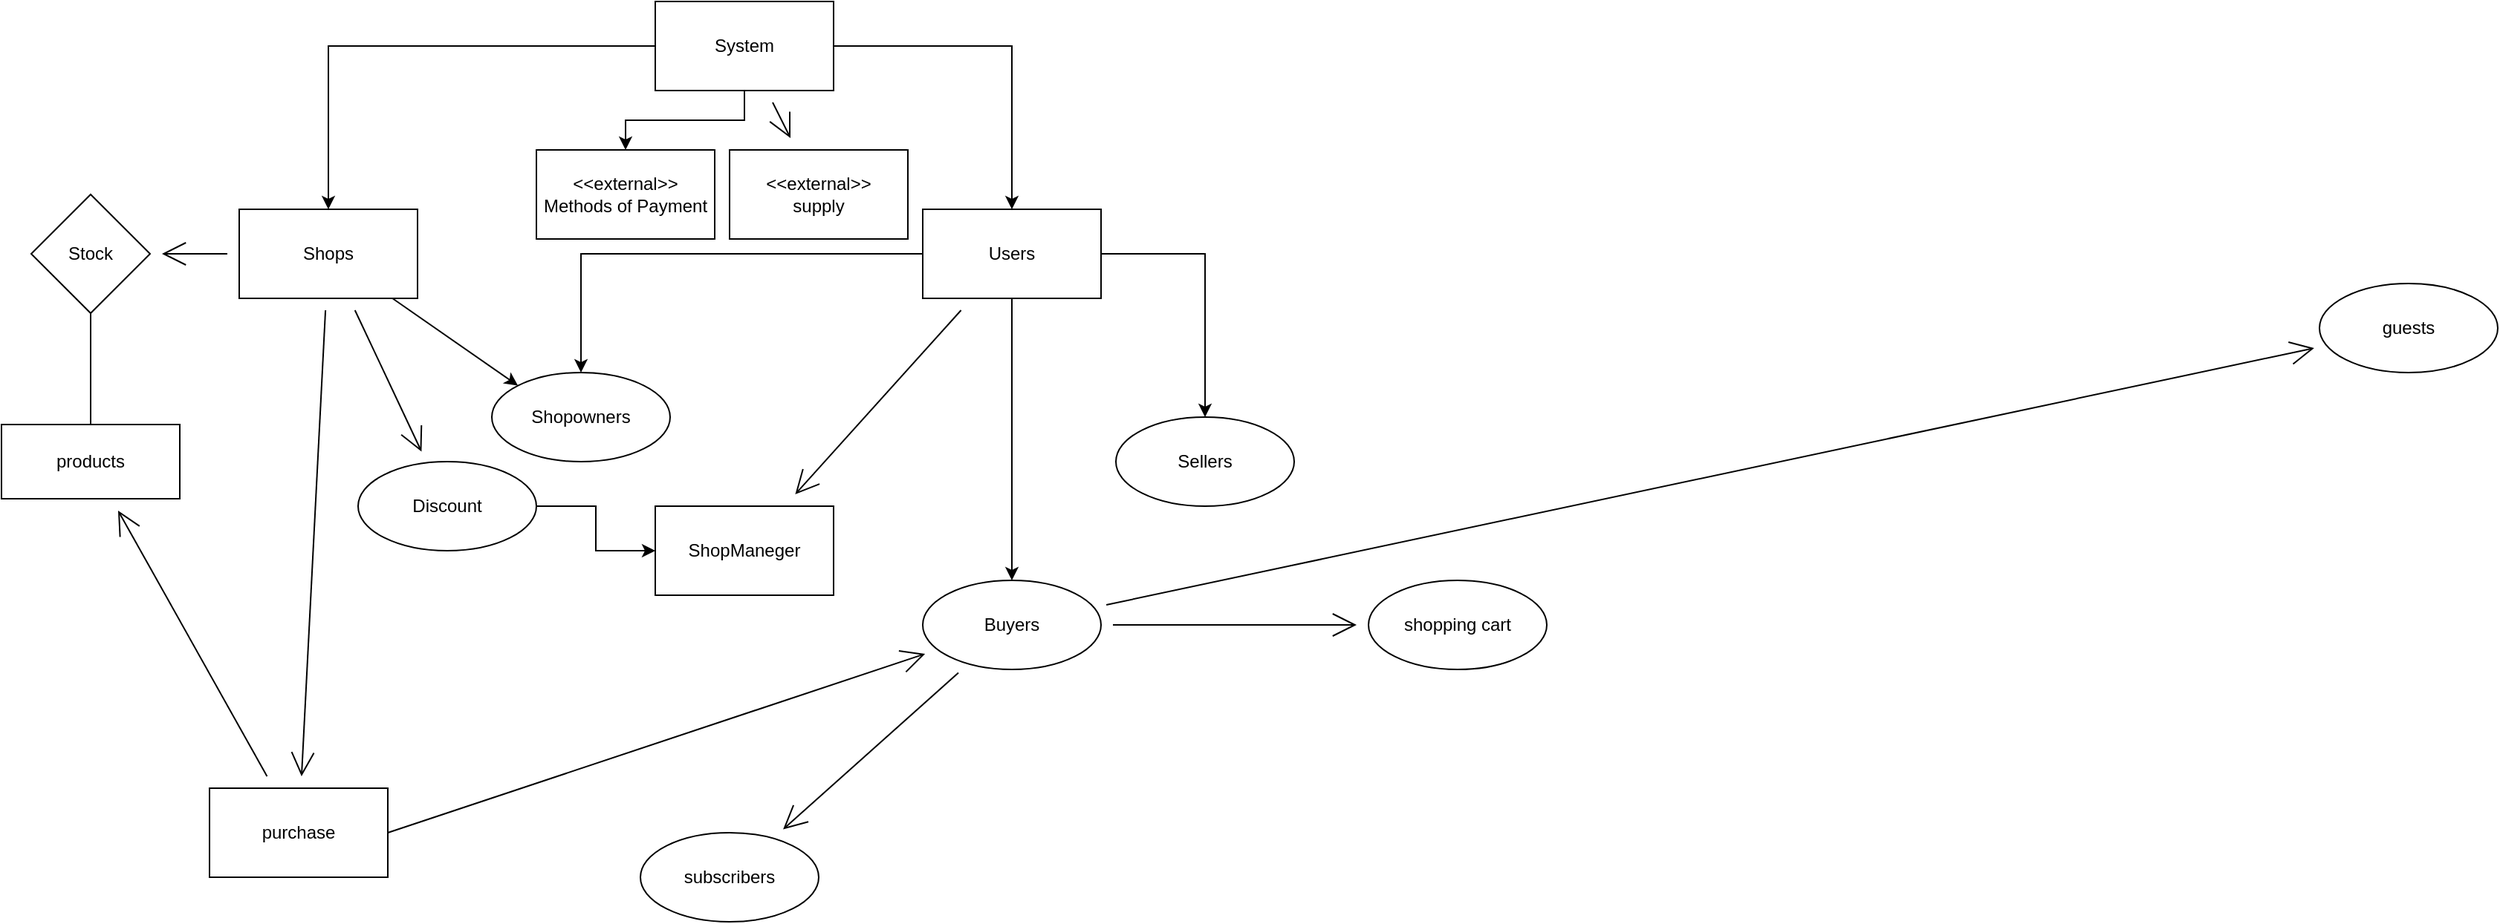 <mxfile version="17.2.3" type="device" pages="5"><diagram id="_4SPFzNPDX0TIXX5isuF" name="Page-1"><mxGraphModel dx="1038" dy="579" grid="1" gridSize="10" guides="1" tooltips="1" connect="1" arrows="1" fold="1" page="1" pageScale="1" pageWidth="827" pageHeight="1169" math="0" shadow="0"><root><mxCell id="0"/><mxCell id="1" parent="0"/><mxCell id="Aw0AE50W-orgIJooTpfc-3" value="" style="edgeStyle=orthogonalEdgeStyle;rounded=0;orthogonalLoop=1;jettySize=auto;html=1;" parent="1" source="Aw0AE50W-orgIJooTpfc-1" target="Aw0AE50W-orgIJooTpfc-2" edge="1"><mxGeometry relative="1" as="geometry"/></mxCell><mxCell id="Aw0AE50W-orgIJooTpfc-11" value="" style="edgeStyle=orthogonalEdgeStyle;rounded=0;orthogonalLoop=1;jettySize=auto;html=1;" parent="1" source="Aw0AE50W-orgIJooTpfc-1" target="Aw0AE50W-orgIJooTpfc-10" edge="1"><mxGeometry relative="1" as="geometry"/></mxCell><mxCell id="Aw0AE50W-orgIJooTpfc-17" value="" style="edgeStyle=orthogonalEdgeStyle;rounded=0;orthogonalLoop=1;jettySize=auto;html=1;" parent="1" source="Aw0AE50W-orgIJooTpfc-1" target="Aw0AE50W-orgIJooTpfc-16" edge="1"><mxGeometry relative="1" as="geometry"/></mxCell><mxCell id="_aKDCKlhorlJBWaWBYTe-18" value="" style="edgeStyle=none;curved=1;rounded=0;orthogonalLoop=1;jettySize=auto;html=1;endArrow=open;startSize=14;endSize=14;sourcePerimeterSpacing=8;targetPerimeterSpacing=8;" parent="1" source="Aw0AE50W-orgIJooTpfc-1" target="_aKDCKlhorlJBWaWBYTe-17" edge="1"><mxGeometry relative="1" as="geometry"/></mxCell><mxCell id="Aw0AE50W-orgIJooTpfc-1" value="System" style="rounded=0;whiteSpace=wrap;html=1;" parent="1" vertex="1"><mxGeometry x="480" y="400" width="120" height="60" as="geometry"/></mxCell><mxCell id="Aw0AE50W-orgIJooTpfc-5" value="" style="edgeStyle=orthogonalEdgeStyle;rounded=0;orthogonalLoop=1;jettySize=auto;html=1;" parent="1" source="Aw0AE50W-orgIJooTpfc-2" target="Aw0AE50W-orgIJooTpfc-4" edge="1"><mxGeometry relative="1" as="geometry"/></mxCell><mxCell id="Aw0AE50W-orgIJooTpfc-7" value="" style="edgeStyle=orthogonalEdgeStyle;rounded=0;orthogonalLoop=1;jettySize=auto;html=1;" parent="1" source="Aw0AE50W-orgIJooTpfc-2" target="Aw0AE50W-orgIJooTpfc-6" edge="1"><mxGeometry relative="1" as="geometry"/></mxCell><mxCell id="Aw0AE50W-orgIJooTpfc-9" value="" style="edgeStyle=orthogonalEdgeStyle;rounded=0;orthogonalLoop=1;jettySize=auto;html=1;" parent="1" source="Aw0AE50W-orgIJooTpfc-2" target="Aw0AE50W-orgIJooTpfc-8" edge="1"><mxGeometry relative="1" as="geometry"/></mxCell><mxCell id="_aKDCKlhorlJBWaWBYTe-6" value="" style="edgeStyle=none;curved=1;rounded=0;orthogonalLoop=1;jettySize=auto;html=1;endArrow=open;startSize=14;endSize=14;sourcePerimeterSpacing=8;targetPerimeterSpacing=8;" parent="1" source="Aw0AE50W-orgIJooTpfc-2" target="_aKDCKlhorlJBWaWBYTe-5" edge="1"><mxGeometry relative="1" as="geometry"/></mxCell><mxCell id="Aw0AE50W-orgIJooTpfc-2" value="Users" style="rounded=0;whiteSpace=wrap;html=1;" parent="1" vertex="1"><mxGeometry x="660" y="540" width="120" height="60" as="geometry"/></mxCell><mxCell id="Aw0AE50W-orgIJooTpfc-4" value="Shopowners" style="ellipse;whiteSpace=wrap;html=1;rounded=0;" parent="1" vertex="1"><mxGeometry x="370" y="650" width="120" height="60" as="geometry"/></mxCell><mxCell id="_aKDCKlhorlJBWaWBYTe-2" value="" style="edgeStyle=none;curved=1;rounded=0;orthogonalLoop=1;jettySize=auto;html=1;endArrow=open;startSize=14;endSize=14;sourcePerimeterSpacing=8;targetPerimeterSpacing=8;" parent="1" source="Aw0AE50W-orgIJooTpfc-6" target="_aKDCKlhorlJBWaWBYTe-1" edge="1"><mxGeometry relative="1" as="geometry"/></mxCell><mxCell id="_aKDCKlhorlJBWaWBYTe-4" value="" style="edgeStyle=none;curved=1;rounded=0;orthogonalLoop=1;jettySize=auto;html=1;endArrow=open;startSize=14;endSize=14;sourcePerimeterSpacing=8;targetPerimeterSpacing=8;" parent="1" source="Aw0AE50W-orgIJooTpfc-6" target="_aKDCKlhorlJBWaWBYTe-3" edge="1"><mxGeometry relative="1" as="geometry"/></mxCell><mxCell id="_aKDCKlhorlJBWaWBYTe-11" value="" style="edgeStyle=none;curved=1;rounded=0;orthogonalLoop=1;jettySize=auto;html=1;endArrow=open;startSize=14;endSize=14;sourcePerimeterSpacing=8;targetPerimeterSpacing=8;" parent="1" source="Aw0AE50W-orgIJooTpfc-6" target="_aKDCKlhorlJBWaWBYTe-10" edge="1"><mxGeometry relative="1" as="geometry"/></mxCell><mxCell id="Aw0AE50W-orgIJooTpfc-6" value="Buyers" style="ellipse;whiteSpace=wrap;html=1;rounded=0;" parent="1" vertex="1"><mxGeometry x="660" y="790" width="120" height="60" as="geometry"/></mxCell><mxCell id="Aw0AE50W-orgIJooTpfc-8" value="Sellers" style="ellipse;whiteSpace=wrap;html=1;rounded=0;" parent="1" vertex="1"><mxGeometry x="790" y="680" width="120" height="60" as="geometry"/></mxCell><mxCell id="_aKDCKlhorlJBWaWBYTe-9" value="" style="edgeStyle=none;curved=1;rounded=0;orthogonalLoop=1;jettySize=auto;html=1;endArrow=open;startSize=14;endSize=14;sourcePerimeterSpacing=8;targetPerimeterSpacing=8;" parent="1" source="Aw0AE50W-orgIJooTpfc-10" target="_aKDCKlhorlJBWaWBYTe-8" edge="1"><mxGeometry relative="1" as="geometry"/></mxCell><mxCell id="_aKDCKlhorlJBWaWBYTe-12" value="" style="edgeStyle=none;curved=1;rounded=0;orthogonalLoop=1;jettySize=auto;html=1;endArrow=open;startSize=14;endSize=14;sourcePerimeterSpacing=8;targetPerimeterSpacing=8;" parent="1" source="Aw0AE50W-orgIJooTpfc-10" target="Aw0AE50W-orgIJooTpfc-19" edge="1"><mxGeometry relative="1" as="geometry"/></mxCell><mxCell id="_aKDCKlhorlJBWaWBYTe-14" value="" style="edgeStyle=none;curved=1;rounded=0;orthogonalLoop=1;jettySize=auto;html=1;endArrow=open;startSize=14;endSize=14;sourcePerimeterSpacing=8;targetPerimeterSpacing=8;" parent="1" source="Aw0AE50W-orgIJooTpfc-10" target="_aKDCKlhorlJBWaWBYTe-13" edge="1"><mxGeometry relative="1" as="geometry"/></mxCell><mxCell id="Aw0AE50W-orgIJooTpfc-10" value="Shops" style="rounded=0;whiteSpace=wrap;html=1;" parent="1" vertex="1"><mxGeometry x="200" y="540" width="120" height="60" as="geometry"/></mxCell><mxCell id="Aw0AE50W-orgIJooTpfc-13" value="" style="endArrow=classic;html=1;rounded=0;entryX=0;entryY=0;entryDx=0;entryDy=0;" parent="1" source="Aw0AE50W-orgIJooTpfc-10" target="Aw0AE50W-orgIJooTpfc-4" edge="1"><mxGeometry width="50" height="50" relative="1" as="geometry"><mxPoint x="490" y="360" as="sourcePoint"/><mxPoint x="540" y="310" as="targetPoint"/></mxGeometry></mxCell><mxCell id="Aw0AE50W-orgIJooTpfc-16" value="&amp;lt;&amp;lt;external&amp;gt;&amp;gt;&lt;br&gt;Methods of Payment" style="rounded=0;whiteSpace=wrap;html=1;" parent="1" vertex="1"><mxGeometry x="400" y="500" width="120" height="60" as="geometry"/></mxCell><mxCell id="Aw0AE50W-orgIJooTpfc-14" value="products" style="whiteSpace=wrap;html=1;rounded=0;" parent="1" vertex="1"><mxGeometry x="40" y="685" width="120" height="50" as="geometry"/></mxCell><mxCell id="Aw0AE50W-orgIJooTpfc-18" value="" style="edgeStyle=orthogonalEdgeStyle;rounded=0;orthogonalLoop=1;jettySize=auto;html=1;endArrow=none;" parent="1" source="_aKDCKlhorlJBWaWBYTe-8" target="Aw0AE50W-orgIJooTpfc-14" edge="1"><mxGeometry relative="1" as="geometry"><mxPoint x="200" y="570" as="sourcePoint"/><mxPoint x="133.6" y="660" as="targetPoint"/></mxGeometry></mxCell><mxCell id="VB3bYz7k53KrccI1i5VZ-1" value="" style="edgeStyle=orthogonalEdgeStyle;rounded=0;orthogonalLoop=1;jettySize=auto;html=1;" edge="1" parent="1" source="Aw0AE50W-orgIJooTpfc-19" target="_aKDCKlhorlJBWaWBYTe-5"><mxGeometry relative="1" as="geometry"/></mxCell><mxCell id="Aw0AE50W-orgIJooTpfc-19" value="Discount" style="ellipse;whiteSpace=wrap;html=1;rounded=0;" parent="1" vertex="1"><mxGeometry x="280" y="710" width="120" height="60" as="geometry"/></mxCell><mxCell id="_aKDCKlhorlJBWaWBYTe-1" value="subscribers" style="ellipse;whiteSpace=wrap;html=1;rounded=0;hachureGap=4;" parent="1" vertex="1"><mxGeometry x="470" y="960" width="120" height="60" as="geometry"/></mxCell><mxCell id="_aKDCKlhorlJBWaWBYTe-3" value="guests" style="ellipse;whiteSpace=wrap;html=1;rounded=0;hachureGap=4;" parent="1" vertex="1"><mxGeometry x="1600" y="590" width="120" height="60" as="geometry"/></mxCell><mxCell id="_aKDCKlhorlJBWaWBYTe-5" value="ShopManeger" style="rounded=0;whiteSpace=wrap;html=1;hachureGap=4;" parent="1" vertex="1"><mxGeometry x="480" y="740" width="120" height="60" as="geometry"/></mxCell><mxCell id="_aKDCKlhorlJBWaWBYTe-8" value="Stock" style="rhombus;whiteSpace=wrap;html=1;hachureGap=4;" parent="1" vertex="1"><mxGeometry x="60" y="530" width="80" height="80" as="geometry"/></mxCell><mxCell id="_aKDCKlhorlJBWaWBYTe-10" value="shopping cart" style="ellipse;whiteSpace=wrap;html=1;rounded=0;hachureGap=4;" parent="1" vertex="1"><mxGeometry x="960" y="790" width="120" height="60" as="geometry"/></mxCell><mxCell id="_aKDCKlhorlJBWaWBYTe-13" value="&lt;div&gt;purchase&lt;/div&gt;" style="rounded=0;whiteSpace=wrap;html=1;hachureGap=4;" parent="1" vertex="1"><mxGeometry x="180" y="930" width="120" height="60" as="geometry"/></mxCell><mxCell id="_aKDCKlhorlJBWaWBYTe-15" value="" style="edgeStyle=none;orthogonalLoop=1;jettySize=auto;html=1;rounded=0;endArrow=open;startSize=14;endSize=14;sourcePerimeterSpacing=8;targetPerimeterSpacing=8;curved=1;exitX=1;exitY=0.5;exitDx=0;exitDy=0;" parent="1" source="_aKDCKlhorlJBWaWBYTe-13" target="Aw0AE50W-orgIJooTpfc-6" edge="1"><mxGeometry width="120" relative="1" as="geometry"><mxPoint x="460" y="660" as="sourcePoint"/><mxPoint x="580" y="660" as="targetPoint"/><Array as="points"/></mxGeometry></mxCell><mxCell id="_aKDCKlhorlJBWaWBYTe-16" value="" style="edgeStyle=none;orthogonalLoop=1;jettySize=auto;html=1;rounded=0;endArrow=open;startSize=14;endSize=14;sourcePerimeterSpacing=8;targetPerimeterSpacing=8;curved=1;" parent="1" source="_aKDCKlhorlJBWaWBYTe-13" target="Aw0AE50W-orgIJooTpfc-14" edge="1"><mxGeometry width="120" relative="1" as="geometry"><mxPoint x="460" y="660" as="sourcePoint"/><mxPoint x="580" y="660" as="targetPoint"/><Array as="points"/></mxGeometry></mxCell><mxCell id="_aKDCKlhorlJBWaWBYTe-17" value="&amp;lt;&amp;lt;external&amp;gt;&amp;gt;&lt;br&gt;supply" style="whiteSpace=wrap;html=1;hachureGap=4;" parent="1" vertex="1"><mxGeometry x="530" y="500" width="120" height="60" as="geometry"/></mxCell></root></mxGraphModel></diagram><diagram id="Wof2DnWN4hJCFkAimdQg" name="ClassDiagram"><mxGraphModel dx="1888" dy="579" grid="1" gridSize="10" guides="1" tooltips="1" connect="1" arrows="1" fold="1" page="1" pageScale="1" pageWidth="850" pageHeight="1100" math="0" shadow="0"><root><mxCell id="0"/><mxCell id="1" parent="0"/><mxCell id="Eky-pcxUhRWaiAZwhfAL-1" value="" style="edgeStyle=orthogonalEdgeStyle;rounded=0;orthogonalLoop=1;jettySize=auto;html=1;entryX=0;entryY=0.5;entryDx=0;entryDy=0;exitX=1;exitY=0.5;exitDx=0;exitDy=0;" edge="1" parent="1" source="Eky-pcxUhRWaiAZwhfAL-2" target="Eky-pcxUhRWaiAZwhfAL-3"><mxGeometry relative="1" as="geometry"><Array as="points"><mxPoint x="543" y="110"/><mxPoint x="543" y="110"/></Array></mxGeometry></mxCell><mxCell id="Eky-pcxUhRWaiAZwhfAL-2" value="ExternalConnector&lt;br&gt;&amp;lt;&amp;lt;singleton&amp;gt;&amp;gt;" style="rounded=0;whiteSpace=wrap;html=1;" vertex="1" parent="1"><mxGeometry x="460" y="80" width="120" height="60" as="geometry"/></mxCell><mxCell id="Eky-pcxUhRWaiAZwhfAL-3" value="&amp;lt;&amp;lt;external&amp;gt;&amp;gt;&lt;br&gt;Methods of Payment" style="rounded=0;whiteSpace=wrap;html=1;" vertex="1" parent="1"><mxGeometry x="723" y="80" width="120" height="60" as="geometry"/></mxCell><mxCell id="Eky-pcxUhRWaiAZwhfAL-4" value="&amp;lt;&amp;lt;external&amp;gt;&amp;gt;&lt;br&gt;supply" style="whiteSpace=wrap;html=1;hachureGap=4;" vertex="1" parent="1"><mxGeometry x="723" y="10" width="120" height="60" as="geometry"/></mxCell><mxCell id="Eky-pcxUhRWaiAZwhfAL-6" value="" style="edgeStyle=orthogonalEdgeStyle;rounded=0;orthogonalLoop=1;jettySize=auto;html=1;exitX=1;exitY=0.5;exitDx=0;exitDy=0;entryX=0;entryY=0.5;entryDx=0;entryDy=0;" edge="1" parent="1" source="Eky-pcxUhRWaiAZwhfAL-2" target="Eky-pcxUhRWaiAZwhfAL-4"><mxGeometry relative="1" as="geometry"><mxPoint x="443" y="260" as="sourcePoint"/><mxPoint x="363" y="300" as="targetPoint"/></mxGeometry></mxCell><mxCell id="fY-6HyF-fq5NWKHX7iJ5-6" style="edgeStyle=orthogonalEdgeStyle;rounded=0;orthogonalLoop=1;jettySize=auto;html=1;entryX=0.5;entryY=0;entryDx=0;entryDy=0;" edge="1" parent="1" source="fY-6HyF-fq5NWKHX7iJ5-1" target="fY-6HyF-fq5NWKHX7iJ5-4"><mxGeometry relative="1" as="geometry"/></mxCell><mxCell id="fY-6HyF-fq5NWKHX7iJ5-7" style="edgeStyle=orthogonalEdgeStyle;rounded=0;orthogonalLoop=1;jettySize=auto;html=1;entryX=0.5;entryY=0;entryDx=0;entryDy=0;" edge="1" parent="1" source="fY-6HyF-fq5NWKHX7iJ5-1" target="fY-6HyF-fq5NWKHX7iJ5-3"><mxGeometry relative="1" as="geometry"/></mxCell><mxCell id="fY-6HyF-fq5NWKHX7iJ5-1" value="Users" style="rounded=0;whiteSpace=wrap;html=1;" vertex="1" parent="1"><mxGeometry x="133" y="100" width="120" height="60" as="geometry"/></mxCell><mxCell id="fY-6HyF-fq5NWKHX7iJ5-3" value="Visitor" style="rounded=0;whiteSpace=wrap;html=1;" vertex="1" parent="1"><mxGeometry x="23" y="280" width="120" height="60" as="geometry"/></mxCell><mxCell id="fY-6HyF-fq5NWKHX7iJ5-12" style="edgeStyle=orthogonalEdgeStyle;rounded=0;orthogonalLoop=1;jettySize=auto;html=1;entryX=0.5;entryY=0;entryDx=0;entryDy=0;" edge="1" parent="1" source="fY-6HyF-fq5NWKHX7iJ5-4" target="fY-6HyF-fq5NWKHX7iJ5-11"><mxGeometry relative="1" as="geometry"/></mxCell><mxCell id="fY-6HyF-fq5NWKHX7iJ5-13" style="edgeStyle=orthogonalEdgeStyle;rounded=0;orthogonalLoop=1;jettySize=auto;html=1;entryX=0.5;entryY=0;entryDx=0;entryDy=0;" edge="1" parent="1" source="fY-6HyF-fq5NWKHX7iJ5-4" target="fY-6HyF-fq5NWKHX7iJ5-8"><mxGeometry relative="1" as="geometry"/></mxCell><mxCell id="fY-6HyF-fq5NWKHX7iJ5-14" style="edgeStyle=orthogonalEdgeStyle;rounded=0;orthogonalLoop=1;jettySize=auto;html=1;entryX=0.5;entryY=0;entryDx=0;entryDy=0;" edge="1" parent="1" source="fY-6HyF-fq5NWKHX7iJ5-4" target="fY-6HyF-fq5NWKHX7iJ5-9"><mxGeometry relative="1" as="geometry"/></mxCell><mxCell id="fY-6HyF-fq5NWKHX7iJ5-15" style="edgeStyle=orthogonalEdgeStyle;rounded=0;orthogonalLoop=1;jettySize=auto;html=1;entryX=0.5;entryY=0;entryDx=0;entryDy=0;" edge="1" parent="1" source="fY-6HyF-fq5NWKHX7iJ5-4" target="fY-6HyF-fq5NWKHX7iJ5-10"><mxGeometry relative="1" as="geometry"/></mxCell><mxCell id="Rlc5a7Pg4rDXN_b2xtmf-10" style="edgeStyle=orthogonalEdgeStyle;rounded=0;orthogonalLoop=1;jettySize=auto;html=1;entryX=0.5;entryY=0;entryDx=0;entryDy=0;" edge="1" parent="1" source="fY-6HyF-fq5NWKHX7iJ5-4" target="Rlc5a7Pg4rDXN_b2xtmf-9"><mxGeometry relative="1" as="geometry"/></mxCell><mxCell id="fY-6HyF-fq5NWKHX7iJ5-4" value="Subscribers" style="rounded=0;whiteSpace=wrap;html=1;" vertex="1" parent="1"><mxGeometry x="243" y="280" width="120" height="60" as="geometry"/></mxCell><mxCell id="fY-6HyF-fq5NWKHX7iJ5-8" value="Shop-Manager" style="rounded=0;whiteSpace=wrap;html=1;" vertex="1" parent="1"><mxGeometry x="243" y="380" width="120" height="60" as="geometry"/></mxCell><mxCell id="fY-6HyF-fq5NWKHX7iJ5-9" value="Seller&lt;br&gt;(Shop worker)" style="rounded=0;whiteSpace=wrap;html=1;" vertex="1" parent="1"><mxGeometry x="533" y="380" width="120" height="60" as="geometry"/></mxCell><mxCell id="fY-6HyF-fq5NWKHX7iJ5-10" value="Shop-Owner" style="rounded=0;whiteSpace=wrap;html=1;" vertex="1" parent="1"><mxGeometry x="393" y="380" width="120" height="60" as="geometry"/></mxCell><mxCell id="fY-6HyF-fq5NWKHX7iJ5-11" value="Shopper" style="rounded=0;whiteSpace=wrap;html=1;" vertex="1" parent="1"><mxGeometry x="93" y="380" width="120" height="60" as="geometry"/></mxCell><mxCell id="Rlc5a7Pg4rDXN_b2xtmf-4" value="" style="edgeStyle=orthogonalEdgeStyle;rounded=0;orthogonalLoop=1;jettySize=auto;html=1;" edge="1" parent="1" source="Rlc5a7Pg4rDXN_b2xtmf-1" target="fY-6HyF-fq5NWKHX7iJ5-10"><mxGeometry relative="1" as="geometry"/></mxCell><mxCell id="kYTz1M_tQUrsJTH6OGYC-1" style="edgeStyle=orthogonalEdgeStyle;rounded=0;orthogonalLoop=1;jettySize=auto;html=1;entryX=0.5;entryY=1;entryDx=0;entryDy=0;" edge="1" parent="1" source="Rlc5a7Pg4rDXN_b2xtmf-1" target="Eky-pcxUhRWaiAZwhfAL-2"><mxGeometry relative="1" as="geometry"><Array as="points"><mxPoint x="490" y="490"/><mxPoint x="820" y="490"/><mxPoint x="820" y="170"/><mxPoint x="520" y="170"/></Array></mxGeometry></mxCell><mxCell id="kYTz1M_tQUrsJTH6OGYC-2" style="edgeStyle=orthogonalEdgeStyle;rounded=0;orthogonalLoop=1;jettySize=auto;html=1;entryX=0.5;entryY=0;entryDx=0;entryDy=0;" edge="1" parent="1" source="Rlc5a7Pg4rDXN_b2xtmf-1" target="8f6Nlo9ApFRKUWU0a2XI-1"><mxGeometry relative="1" as="geometry"/></mxCell><mxCell id="Rlc5a7Pg4rDXN_b2xtmf-1" value="Shops" style="rounded=0;whiteSpace=wrap;html=1;" vertex="1" parent="1"><mxGeometry x="393" y="530" width="120" height="60" as="geometry"/></mxCell><mxCell id="Rlc5a7Pg4rDXN_b2xtmf-3" value="1" style="endArrow=open;html=1;endSize=12;startArrow=diamondThin;startSize=14;startFill=1;edgeStyle=orthogonalEdgeStyle;align=left;verticalAlign=bottom;rounded=0;entryX=0.5;entryY=1;entryDx=0;entryDy=0;exitX=0.5;exitY=0;exitDx=0;exitDy=0;" edge="1" parent="1" source="Rlc5a7Pg4rDXN_b2xtmf-1" target="fY-6HyF-fq5NWKHX7iJ5-10"><mxGeometry x="-1" y="-10" relative="1" as="geometry"><mxPoint x="343" y="400" as="sourcePoint"/><mxPoint x="503" y="400" as="targetPoint"/><mxPoint as="offset"/></mxGeometry></mxCell><mxCell id="Rlc5a7Pg4rDXN_b2xtmf-6" value="Relation" style="endArrow=open;html=1;endSize=12;startArrow=diamondThin;startSize=14;startFill=0;edgeStyle=orthogonalEdgeStyle;rounded=0;entryX=0.5;entryY=1;entryDx=0;entryDy=0;exitX=0.25;exitY=0;exitDx=0;exitDy=0;" edge="1" parent="1" source="Rlc5a7Pg4rDXN_b2xtmf-1" target="fY-6HyF-fq5NWKHX7iJ5-8"><mxGeometry relative="1" as="geometry"><mxPoint x="343" y="400" as="sourcePoint"/><mxPoint x="503" y="400" as="targetPoint"/></mxGeometry></mxCell><mxCell id="Rlc5a7Pg4rDXN_b2xtmf-7" value="0..n" style="edgeLabel;resizable=0;html=1;align=left;verticalAlign=top;" connectable="0" vertex="1" parent="Rlc5a7Pg4rDXN_b2xtmf-6"><mxGeometry x="-1" relative="1" as="geometry"><mxPoint x="-30" y="-30" as="offset"/></mxGeometry></mxCell><mxCell id="Rlc5a7Pg4rDXN_b2xtmf-8" value="1" style="edgeLabel;resizable=0;html=1;align=right;verticalAlign=top;" connectable="0" vertex="1" parent="Rlc5a7Pg4rDXN_b2xtmf-6"><mxGeometry x="1" relative="1" as="geometry"><mxPoint x="-10" as="offset"/></mxGeometry></mxCell><mxCell id="Rlc5a7Pg4rDXN_b2xtmf-9" value="System Manager" style="rounded=0;whiteSpace=wrap;html=1;" vertex="1" parent="1"><mxGeometry x="683" y="380" width="120" height="60" as="geometry"/></mxCell><mxCell id="LEvjrWUYVoocU4bzwUtC-3" value="1" style="endArrow=open;html=1;endSize=12;startArrow=diamondThin;startSize=14;startFill=1;edgeStyle=orthogonalEdgeStyle;align=left;verticalAlign=bottom;rounded=0;entryX=0;entryY=0.5;entryDx=0;entryDy=0;exitX=0;exitY=0.5;exitDx=0;exitDy=0;" edge="1" parent="1" source="fY-6HyF-fq5NWKHX7iJ5-1" target="LEvjrWUYVoocU4bzwUtC-4"><mxGeometry x="-0.931" y="-10" relative="1" as="geometry"><mxPoint x="503" y="340" as="sourcePoint"/><mxPoint x="13" y="770" as="targetPoint"/><Array as="points"><mxPoint x="13" y="130"/><mxPoint x="13" y="520"/></Array><mxPoint as="offset"/></mxGeometry></mxCell><mxCell id="1Z-VJc7aL-MS_O6mueCI-8" style="edgeStyle=orthogonalEdgeStyle;rounded=0;orthogonalLoop=1;jettySize=auto;html=1;entryX=0;entryY=0.75;entryDx=0;entryDy=0;" edge="1" parent="1" source="LEvjrWUYVoocU4bzwUtC-4" target="Rlc5a7Pg4rDXN_b2xtmf-1"><mxGeometry relative="1" as="geometry"><Array as="points"><mxPoint x="393" y="540"/></Array></mxGeometry></mxCell><mxCell id="1Z-VJc7aL-MS_O6mueCI-9" style="edgeStyle=orthogonalEdgeStyle;rounded=0;orthogonalLoop=1;jettySize=auto;html=1;exitX=0.25;exitY=1;exitDx=0;exitDy=0;entryX=0.83;entryY=0.03;entryDx=0;entryDy=0;entryPerimeter=0;" edge="1" parent="1" source="LEvjrWUYVoocU4bzwUtC-4" target="m1ixrbXxWv31Y15DonRN-1"><mxGeometry relative="1" as="geometry"/></mxCell><mxCell id="LEvjrWUYVoocU4bzwUtC-4" value="CartController" style="rounded=0;whiteSpace=wrap;html=1;" vertex="1" parent="1"><mxGeometry x="83" y="490" width="120" height="60" as="geometry"/></mxCell><mxCell id="KP_ZMNLRcbQnrNj21Be2-1" value="Discount&lt;br&gt;(Shop Policy)" style="rounded=0;whiteSpace=wrap;html=1;" vertex="1" parent="1"><mxGeometry x="593" y="530" width="120" height="60" as="geometry"/></mxCell><mxCell id="KP_ZMNLRcbQnrNj21Be2-3" value="1" style="endArrow=open;html=1;endSize=12;startArrow=diamondThin;startSize=14;startFill=1;edgeStyle=orthogonalEdgeStyle;align=left;verticalAlign=bottom;rounded=0;exitX=1;exitY=0.5;exitDx=0;exitDy=0;entryX=0;entryY=0.5;entryDx=0;entryDy=0;" edge="1" parent="1" source="Rlc5a7Pg4rDXN_b2xtmf-1" target="KP_ZMNLRcbQnrNj21Be2-1"><mxGeometry x="-0.75" y="-10" relative="1" as="geometry"><mxPoint x="513" y="560" as="sourcePoint"/><mxPoint x="463" y="540" as="targetPoint"/><mxPoint as="offset"/></mxGeometry></mxCell><mxCell id="m1ixrbXxWv31Y15DonRN-1" value="Cart" style="rounded=0;whiteSpace=wrap;html=1;" vertex="1" parent="1"><mxGeometry x="13" y="590" width="120" height="60" as="geometry"/></mxCell><mxCell id="m1ixrbXxWv31Y15DonRN-2" value="Products" style="rounded=0;whiteSpace=wrap;html=1;" vertex="1" parent="1"><mxGeometry x="203" y="740" width="120" height="60" as="geometry"/></mxCell><mxCell id="m1ixrbXxWv31Y15DonRN-3" value="Inventory" style="rounded=0;whiteSpace=wrap;html=1;" vertex="1" parent="1"><mxGeometry x="203" y="610" width="120" height="60" as="geometry"/></mxCell><mxCell id="m1ixrbXxWv31Y15DonRN-5" value="1" style="endArrow=open;html=1;endSize=12;startArrow=diamondThin;startSize=14;startFill=1;edgeStyle=orthogonalEdgeStyle;align=left;verticalAlign=bottom;rounded=0;exitX=0;exitY=0.5;exitDx=0;exitDy=0;entryX=0.5;entryY=0;entryDx=0;entryDy=0;" edge="1" parent="1" source="Rlc5a7Pg4rDXN_b2xtmf-1" target="m1ixrbXxWv31Y15DonRN-3"><mxGeometry x="-0.778" y="20" relative="1" as="geometry"><mxPoint x="523" y="570" as="sourcePoint"/><mxPoint x="603" y="570" as="targetPoint"/><mxPoint as="offset"/></mxGeometry></mxCell><mxCell id="1Z-VJc7aL-MS_O6mueCI-1" value="Relation" style="endArrow=open;html=1;endSize=12;startArrow=diamondThin;startSize=14;startFill=0;edgeStyle=orthogonalEdgeStyle;rounded=0;exitX=0.5;exitY=1;exitDx=0;exitDy=0;entryX=0.5;entryY=0;entryDx=0;entryDy=0;" edge="1" parent="1" source="m1ixrbXxWv31Y15DonRN-3" target="m1ixrbXxWv31Y15DonRN-2"><mxGeometry relative="1" as="geometry"><mxPoint x="383" y="730" as="sourcePoint"/><mxPoint x="543" y="730" as="targetPoint"/></mxGeometry></mxCell><mxCell id="1Z-VJc7aL-MS_O6mueCI-2" value="0..n" style="edgeLabel;resizable=0;html=1;align=left;verticalAlign=top;" connectable="0" vertex="1" parent="1Z-VJc7aL-MS_O6mueCI-1"><mxGeometry x="-1" relative="1" as="geometry"><mxPoint x="20" y="50" as="offset"/></mxGeometry></mxCell><mxCell id="1Z-VJc7aL-MS_O6mueCI-3" value="0..m" style="edgeLabel;resizable=0;html=1;align=right;verticalAlign=top;" connectable="0" vertex="1" parent="1Z-VJc7aL-MS_O6mueCI-1"><mxGeometry x="1" relative="1" as="geometry"><mxPoint x="40" y="-70" as="offset"/></mxGeometry></mxCell><mxCell id="8f6Nlo9ApFRKUWU0a2XI-1" value="Purchase" style="rounded=0;whiteSpace=wrap;html=1;" vertex="1" parent="1"><mxGeometry x="393" y="660" width="120" height="60" as="geometry"/></mxCell></root></mxGraphModel></diagram><diagram id="IdneBSZUfjmqCDgwzP47" name="Show Cases"><mxGraphModel dx="1038" dy="579" grid="1" gridSize="10" guides="1" tooltips="1" connect="1" arrows="1" fold="1" page="1" pageScale="1" pageWidth="850" pageHeight="1100" math="0" shadow="0"><root><mxCell id="0"/><mxCell id="1" parent="0"/></root></mxGraphModel></diagram><diagram id="9_NJ0gL4xp1sikUJ0J8a" name="Use Cases"><mxGraphModel dx="1038" dy="579" grid="1" gridSize="10" guides="1" tooltips="1" connect="1" arrows="1" fold="1" page="1" pageScale="1" pageWidth="850" pageHeight="1100" math="0" shadow="0"><root><mxCell id="0"/><mxCell id="1" parent="0"/></root></mxGraphModel></diagram><diagram id="ql9QQXr1kr3MjfYzs1XJ" name="Page-5"><mxGraphModel dx="1038" dy="579" grid="1" gridSize="10" guides="1" tooltips="1" connect="1" arrows="1" fold="1" page="1" pageScale="1" pageWidth="850" pageHeight="1100" math="0" shadow="0"><root><mxCell id="0"/><mxCell id="1" parent="0"/></root></mxGraphModel></diagram></mxfile>